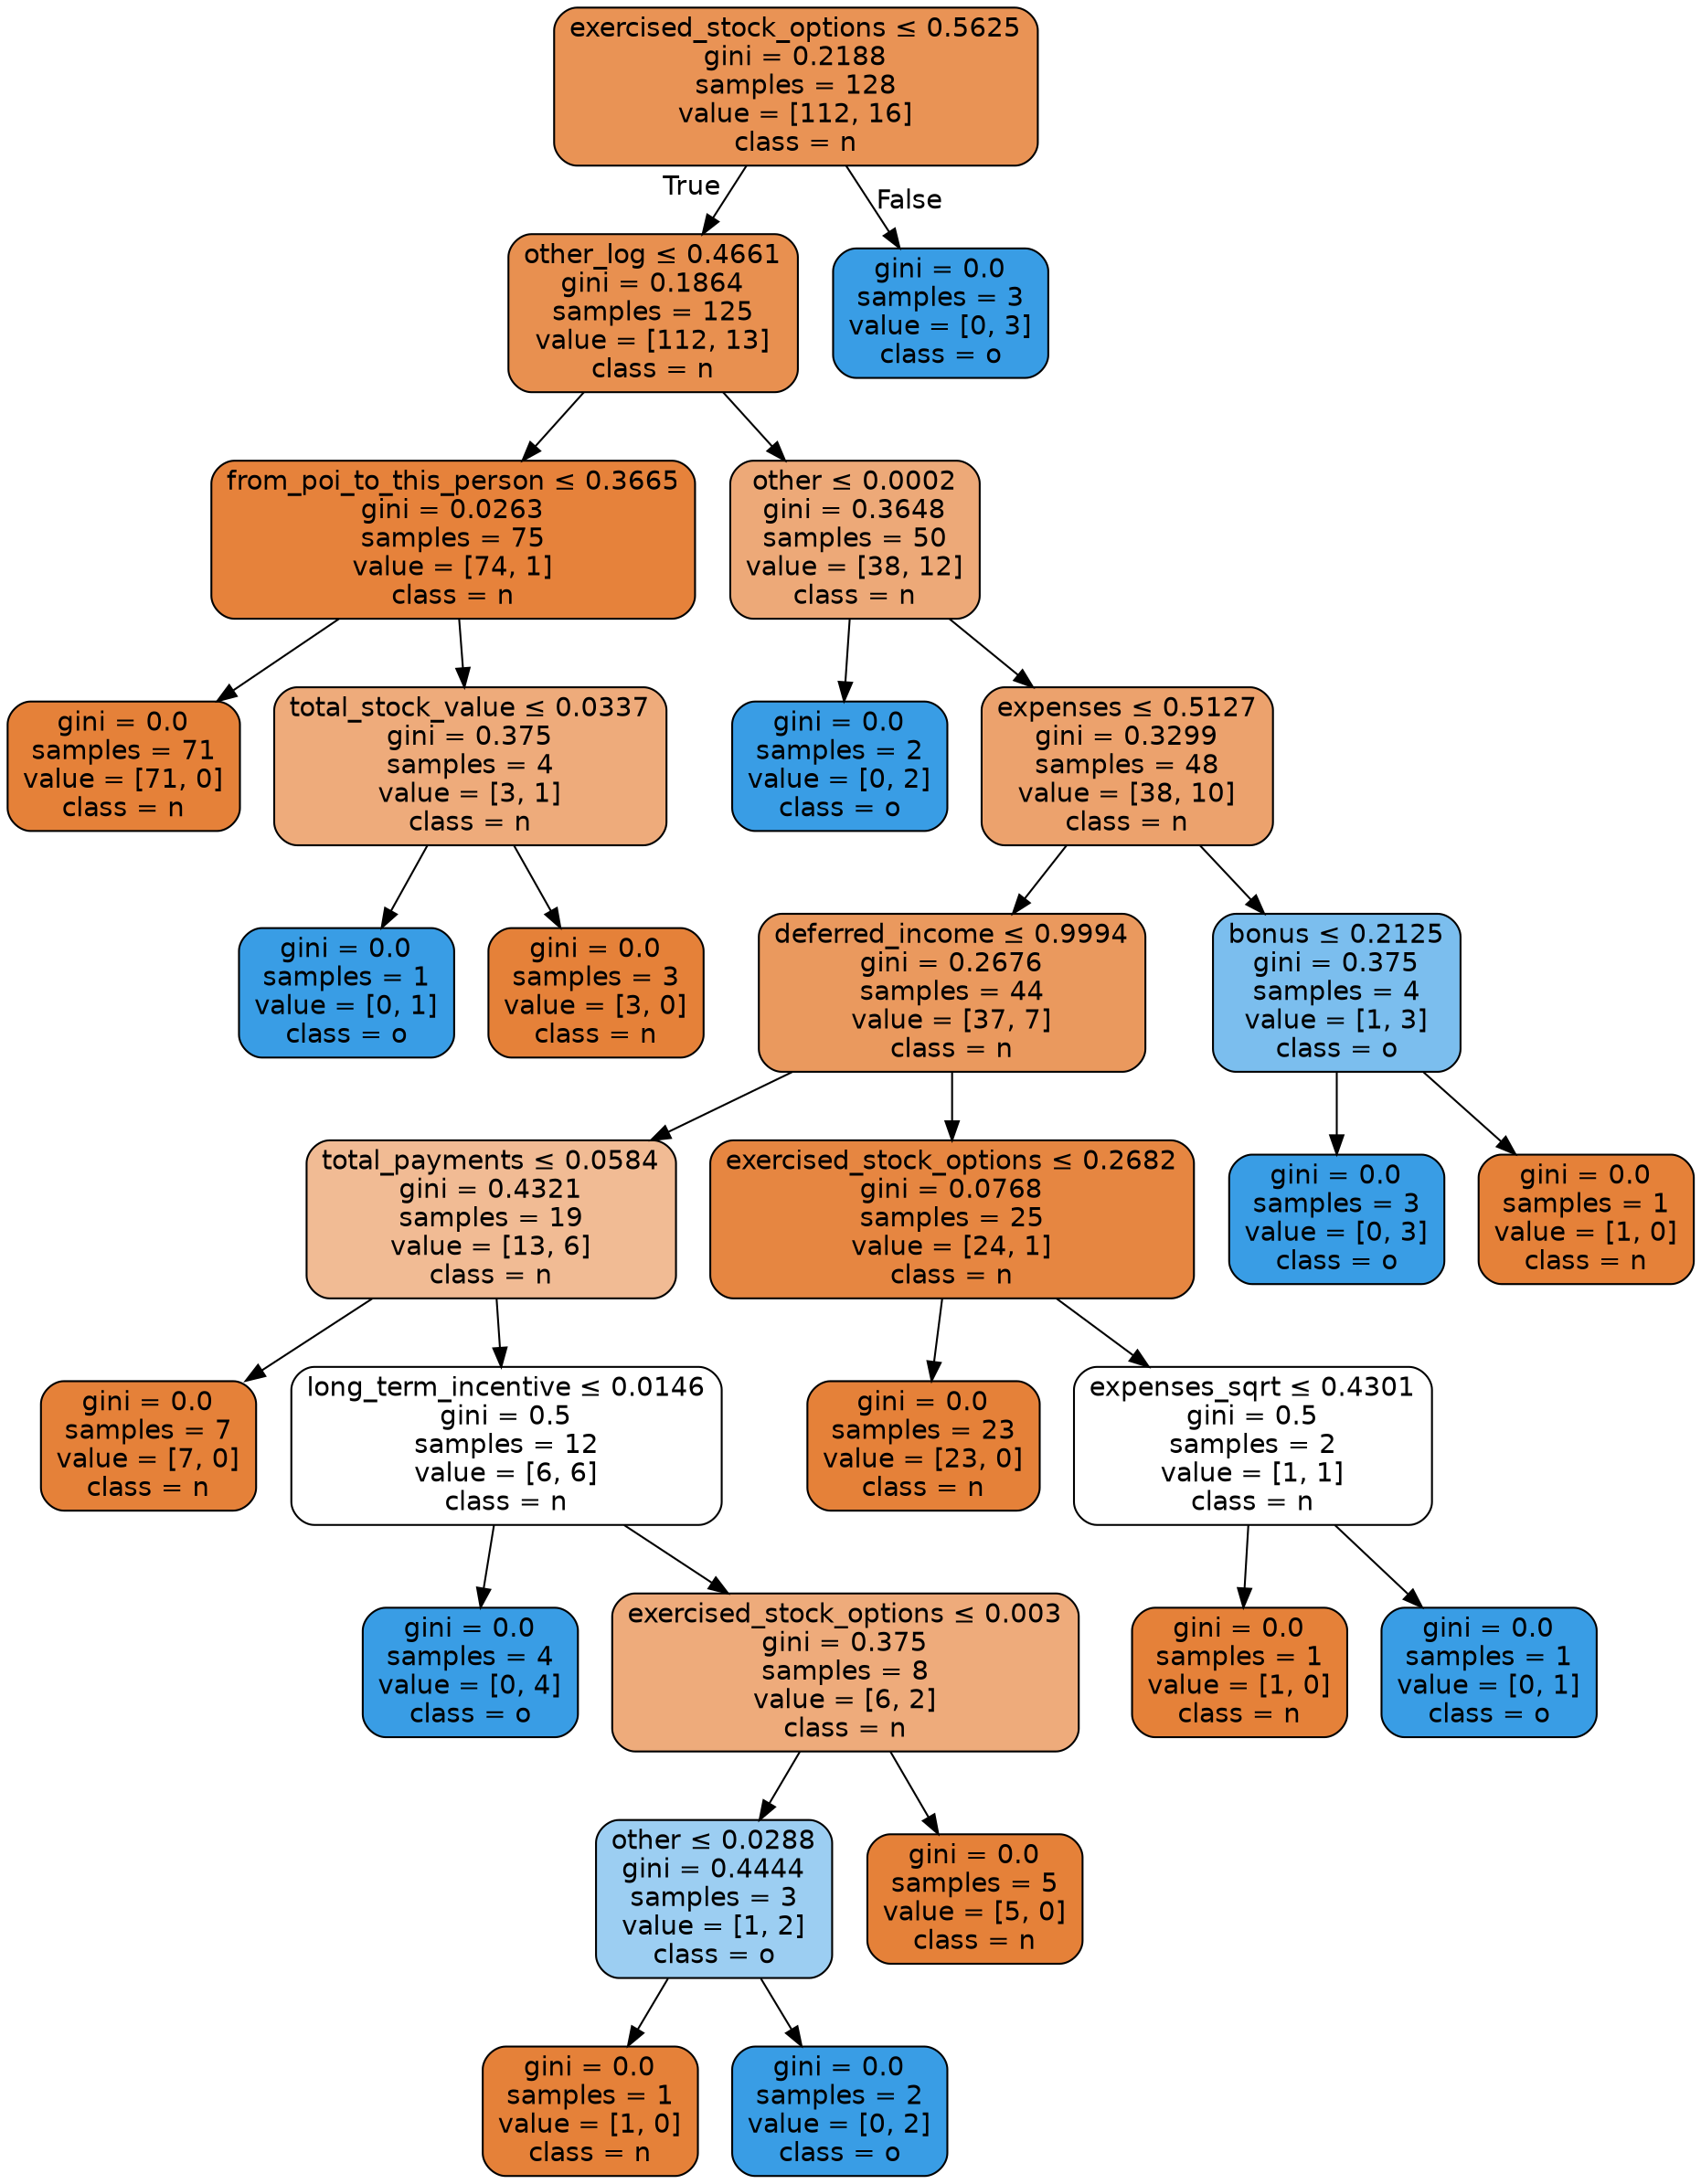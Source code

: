 digraph Tree {
node [shape=box, style="filled, rounded", color="black", fontname=helvetica] ;
edge [fontname=helvetica] ;
0 [label=<exercised_stock_options &le; 0.5625<br/>gini = 0.2188<br/>samples = 128<br/>value = [112, 16]<br/>class = n>, fillcolor="#e58139db"] ;
1 [label=<other_log &le; 0.4661<br/>gini = 0.1864<br/>samples = 125<br/>value = [112, 13]<br/>class = n>, fillcolor="#e58139e1"] ;
0 -> 1 [labeldistance=2.5, labelangle=45, headlabel="True"] ;
2 [label=<from_poi_to_this_person &le; 0.3665<br/>gini = 0.0263<br/>samples = 75<br/>value = [74, 1]<br/>class = n>, fillcolor="#e58139fc"] ;
1 -> 2 ;
3 [label=<gini = 0.0<br/>samples = 71<br/>value = [71, 0]<br/>class = n>, fillcolor="#e58139ff"] ;
2 -> 3 ;
4 [label=<total_stock_value &le; 0.0337<br/>gini = 0.375<br/>samples = 4<br/>value = [3, 1]<br/>class = n>, fillcolor="#e58139aa"] ;
2 -> 4 ;
5 [label=<gini = 0.0<br/>samples = 1<br/>value = [0, 1]<br/>class = o>, fillcolor="#399de5ff"] ;
4 -> 5 ;
6 [label=<gini = 0.0<br/>samples = 3<br/>value = [3, 0]<br/>class = n>, fillcolor="#e58139ff"] ;
4 -> 6 ;
7 [label=<other &le; 0.0002<br/>gini = 0.3648<br/>samples = 50<br/>value = [38, 12]<br/>class = n>, fillcolor="#e58139ae"] ;
1 -> 7 ;
8 [label=<gini = 0.0<br/>samples = 2<br/>value = [0, 2]<br/>class = o>, fillcolor="#399de5ff"] ;
7 -> 8 ;
9 [label=<expenses &le; 0.5127<br/>gini = 0.3299<br/>samples = 48<br/>value = [38, 10]<br/>class = n>, fillcolor="#e58139bc"] ;
7 -> 9 ;
10 [label=<deferred_income &le; 0.9994<br/>gini = 0.2676<br/>samples = 44<br/>value = [37, 7]<br/>class = n>, fillcolor="#e58139cf"] ;
9 -> 10 ;
11 [label=<total_payments &le; 0.0584<br/>gini = 0.4321<br/>samples = 19<br/>value = [13, 6]<br/>class = n>, fillcolor="#e5813989"] ;
10 -> 11 ;
12 [label=<gini = 0.0<br/>samples = 7<br/>value = [7, 0]<br/>class = n>, fillcolor="#e58139ff"] ;
11 -> 12 ;
13 [label=<long_term_incentive &le; 0.0146<br/>gini = 0.5<br/>samples = 12<br/>value = [6, 6]<br/>class = n>, fillcolor="#e5813900"] ;
11 -> 13 ;
14 [label=<gini = 0.0<br/>samples = 4<br/>value = [0, 4]<br/>class = o>, fillcolor="#399de5ff"] ;
13 -> 14 ;
15 [label=<exercised_stock_options &le; 0.003<br/>gini = 0.375<br/>samples = 8<br/>value = [6, 2]<br/>class = n>, fillcolor="#e58139aa"] ;
13 -> 15 ;
16 [label=<other &le; 0.0288<br/>gini = 0.4444<br/>samples = 3<br/>value = [1, 2]<br/>class = o>, fillcolor="#399de57f"] ;
15 -> 16 ;
17 [label=<gini = 0.0<br/>samples = 1<br/>value = [1, 0]<br/>class = n>, fillcolor="#e58139ff"] ;
16 -> 17 ;
18 [label=<gini = 0.0<br/>samples = 2<br/>value = [0, 2]<br/>class = o>, fillcolor="#399de5ff"] ;
16 -> 18 ;
19 [label=<gini = 0.0<br/>samples = 5<br/>value = [5, 0]<br/>class = n>, fillcolor="#e58139ff"] ;
15 -> 19 ;
20 [label=<exercised_stock_options &le; 0.2682<br/>gini = 0.0768<br/>samples = 25<br/>value = [24, 1]<br/>class = n>, fillcolor="#e58139f4"] ;
10 -> 20 ;
21 [label=<gini = 0.0<br/>samples = 23<br/>value = [23, 0]<br/>class = n>, fillcolor="#e58139ff"] ;
20 -> 21 ;
22 [label=<expenses_sqrt &le; 0.4301<br/>gini = 0.5<br/>samples = 2<br/>value = [1, 1]<br/>class = n>, fillcolor="#e5813900"] ;
20 -> 22 ;
23 [label=<gini = 0.0<br/>samples = 1<br/>value = [1, 0]<br/>class = n>, fillcolor="#e58139ff"] ;
22 -> 23 ;
24 [label=<gini = 0.0<br/>samples = 1<br/>value = [0, 1]<br/>class = o>, fillcolor="#399de5ff"] ;
22 -> 24 ;
25 [label=<bonus &le; 0.2125<br/>gini = 0.375<br/>samples = 4<br/>value = [1, 3]<br/>class = o>, fillcolor="#399de5aa"] ;
9 -> 25 ;
26 [label=<gini = 0.0<br/>samples = 3<br/>value = [0, 3]<br/>class = o>, fillcolor="#399de5ff"] ;
25 -> 26 ;
27 [label=<gini = 0.0<br/>samples = 1<br/>value = [1, 0]<br/>class = n>, fillcolor="#e58139ff"] ;
25 -> 27 ;
28 [label=<gini = 0.0<br/>samples = 3<br/>value = [0, 3]<br/>class = o>, fillcolor="#399de5ff"] ;
0 -> 28 [labeldistance=2.5, labelangle=-45, headlabel="False"] ;
}